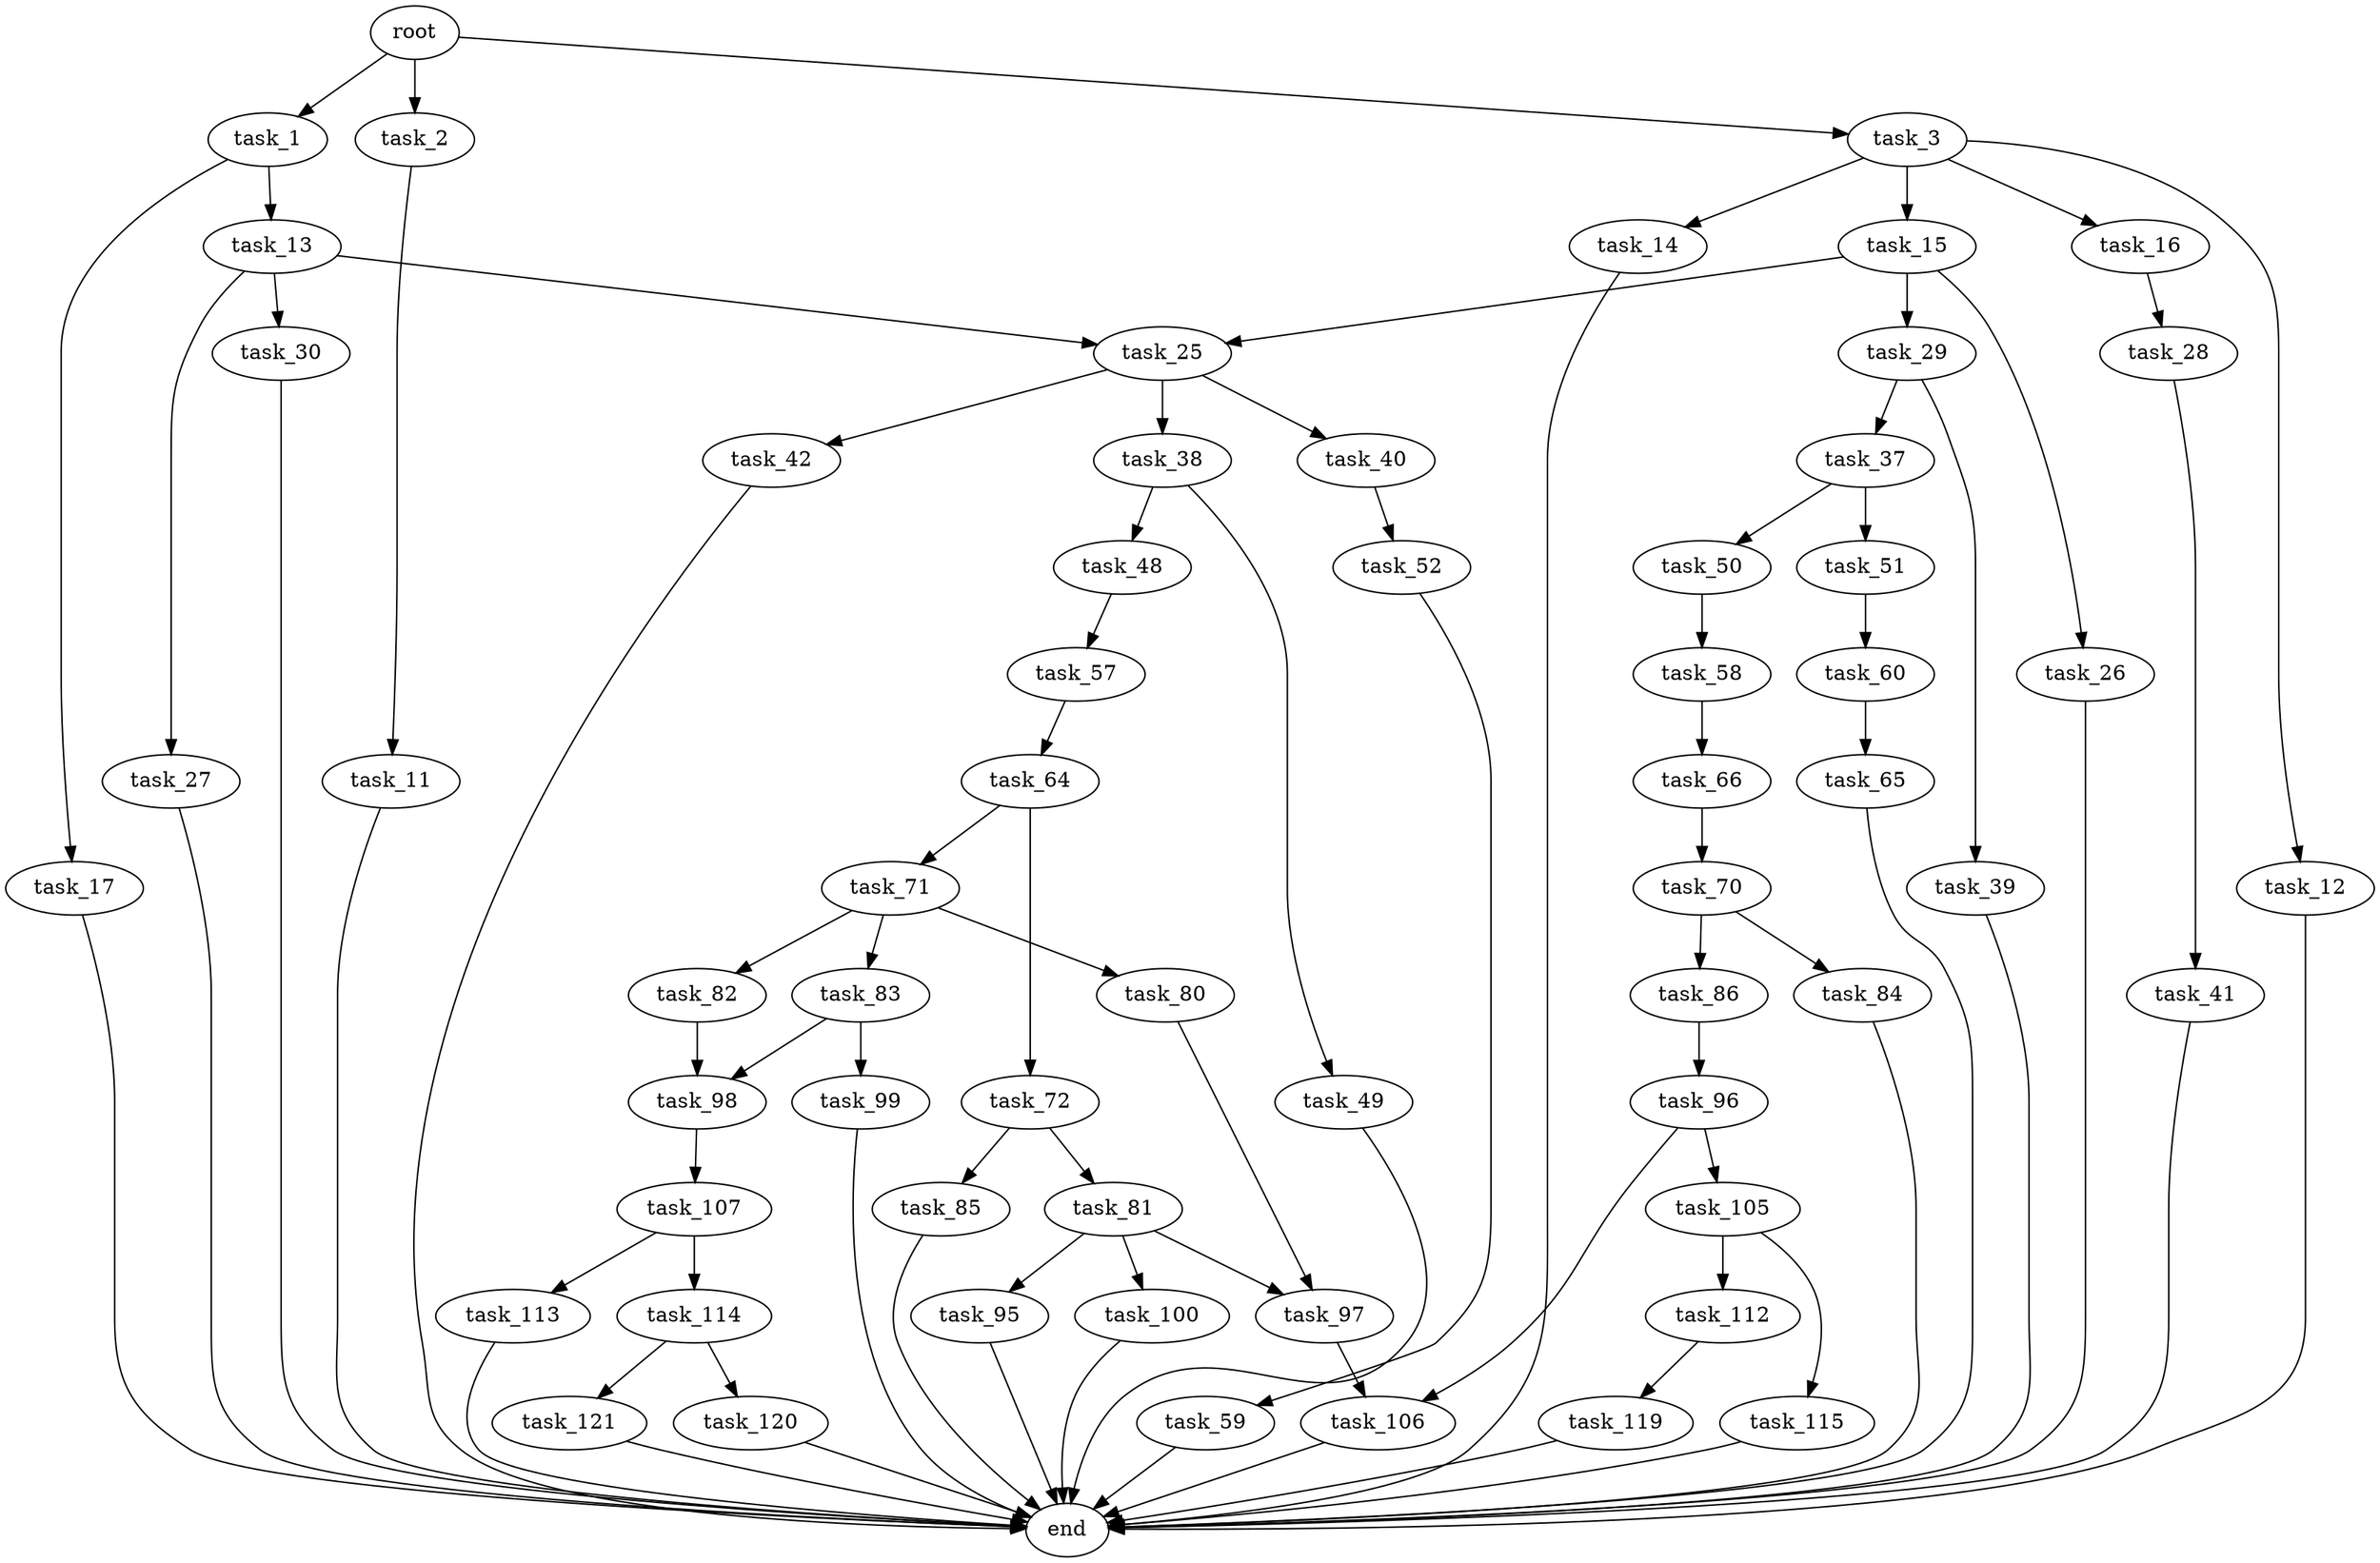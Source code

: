digraph G {
  root [size="0.000000"];
  task_1 [size="134217728000.000000"];
  task_2 [size="1012030282032.000000"];
  task_3 [size="3739406486.000000"];
  task_13 [size="68719476736.000000"];
  task_17 [size="704523554043.000000"];
  task_11 [size="17946812188.000000"];
  task_12 [size="68719476736.000000"];
  task_14 [size="16829994696.000000"];
  task_15 [size="85994498964.000000"];
  task_16 [size="191181281028.000000"];
  end [size="0.000000"];
  task_25 [size="6074660934.000000"];
  task_27 [size="782757789696.000000"];
  task_30 [size="13224365438.000000"];
  task_26 [size="963079999853.000000"];
  task_29 [size="416040567030.000000"];
  task_28 [size="782757789696.000000"];
  task_38 [size="8589934592.000000"];
  task_40 [size="127212646195.000000"];
  task_42 [size="558932012143.000000"];
  task_41 [size="231928233984.000000"];
  task_37 [size="12866106187.000000"];
  task_39 [size="549755813888.000000"];
  task_50 [size="834534220260.000000"];
  task_51 [size="22324759680.000000"];
  task_48 [size="265520313450.000000"];
  task_49 [size="231928233984.000000"];
  task_52 [size="272266086124.000000"];
  task_57 [size="30312463052.000000"];
  task_58 [size="3390962245.000000"];
  task_60 [size="75697829952.000000"];
  task_59 [size="61405335760.000000"];
  task_64 [size="123136352533.000000"];
  task_66 [size="368293445632.000000"];
  task_65 [size="10824174698.000000"];
  task_71 [size="75205968826.000000"];
  task_72 [size="16081242450.000000"];
  task_70 [size="28991029248.000000"];
  task_84 [size="231928233984.000000"];
  task_86 [size="1073741824000.000000"];
  task_80 [size="8589934592.000000"];
  task_82 [size="1073741824000.000000"];
  task_83 [size="1039167976887.000000"];
  task_81 [size="14818014222.000000"];
  task_85 [size="28991029248.000000"];
  task_97 [size="1212132274839.000000"];
  task_95 [size="6610897269.000000"];
  task_100 [size="231928233984.000000"];
  task_98 [size="523615822266.000000"];
  task_99 [size="30048578378.000000"];
  task_96 [size="549755813888.000000"];
  task_105 [size="5449271104.000000"];
  task_106 [size="78948046290.000000"];
  task_107 [size="8219109797.000000"];
  task_112 [size="177538783985.000000"];
  task_115 [size="2488478170.000000"];
  task_113 [size="46826176880.000000"];
  task_114 [size="24272826512.000000"];
  task_119 [size="3384958438.000000"];
  task_120 [size="34426788652.000000"];
  task_121 [size="368293445632.000000"];

  root -> task_1 [size="1.000000"];
  root -> task_2 [size="1.000000"];
  root -> task_3 [size="1.000000"];
  task_1 -> task_13 [size="209715200.000000"];
  task_1 -> task_17 [size="209715200.000000"];
  task_2 -> task_11 [size="838860800.000000"];
  task_3 -> task_12 [size="75497472.000000"];
  task_3 -> task_14 [size="75497472.000000"];
  task_3 -> task_15 [size="75497472.000000"];
  task_3 -> task_16 [size="75497472.000000"];
  task_13 -> task_25 [size="134217728.000000"];
  task_13 -> task_27 [size="134217728.000000"];
  task_13 -> task_30 [size="134217728.000000"];
  task_17 -> end [size="1.000000"];
  task_11 -> end [size="1.000000"];
  task_12 -> end [size="1.000000"];
  task_14 -> end [size="1.000000"];
  task_15 -> task_25 [size="134217728.000000"];
  task_15 -> task_26 [size="134217728.000000"];
  task_15 -> task_29 [size="134217728.000000"];
  task_16 -> task_28 [size="134217728.000000"];
  task_25 -> task_38 [size="209715200.000000"];
  task_25 -> task_40 [size="209715200.000000"];
  task_25 -> task_42 [size="209715200.000000"];
  task_27 -> end [size="1.000000"];
  task_30 -> end [size="1.000000"];
  task_26 -> end [size="1.000000"];
  task_29 -> task_37 [size="301989888.000000"];
  task_29 -> task_39 [size="301989888.000000"];
  task_28 -> task_41 [size="679477248.000000"];
  task_38 -> task_48 [size="33554432.000000"];
  task_38 -> task_49 [size="33554432.000000"];
  task_40 -> task_52 [size="301989888.000000"];
  task_42 -> end [size="1.000000"];
  task_41 -> end [size="1.000000"];
  task_37 -> task_50 [size="411041792.000000"];
  task_37 -> task_51 [size="411041792.000000"];
  task_39 -> end [size="1.000000"];
  task_50 -> task_58 [size="536870912.000000"];
  task_51 -> task_60 [size="411041792.000000"];
  task_48 -> task_57 [size="838860800.000000"];
  task_49 -> end [size="1.000000"];
  task_52 -> task_59 [size="209715200.000000"];
  task_57 -> task_64 [size="536870912.000000"];
  task_58 -> task_66 [size="301989888.000000"];
  task_60 -> task_65 [size="134217728.000000"];
  task_59 -> end [size="1.000000"];
  task_64 -> task_71 [size="301989888.000000"];
  task_64 -> task_72 [size="301989888.000000"];
  task_66 -> task_70 [size="411041792.000000"];
  task_65 -> end [size="1.000000"];
  task_71 -> task_80 [size="75497472.000000"];
  task_71 -> task_82 [size="75497472.000000"];
  task_71 -> task_83 [size="75497472.000000"];
  task_72 -> task_81 [size="301989888.000000"];
  task_72 -> task_85 [size="301989888.000000"];
  task_70 -> task_84 [size="75497472.000000"];
  task_70 -> task_86 [size="75497472.000000"];
  task_84 -> end [size="1.000000"];
  task_86 -> task_96 [size="838860800.000000"];
  task_80 -> task_97 [size="33554432.000000"];
  task_82 -> task_98 [size="838860800.000000"];
  task_83 -> task_98 [size="679477248.000000"];
  task_83 -> task_99 [size="679477248.000000"];
  task_81 -> task_95 [size="679477248.000000"];
  task_81 -> task_97 [size="679477248.000000"];
  task_81 -> task_100 [size="679477248.000000"];
  task_85 -> end [size="1.000000"];
  task_97 -> task_106 [size="838860800.000000"];
  task_95 -> end [size="1.000000"];
  task_100 -> end [size="1.000000"];
  task_98 -> task_107 [size="411041792.000000"];
  task_99 -> end [size="1.000000"];
  task_96 -> task_105 [size="536870912.000000"];
  task_96 -> task_106 [size="536870912.000000"];
  task_105 -> task_112 [size="536870912.000000"];
  task_105 -> task_115 [size="536870912.000000"];
  task_106 -> end [size="1.000000"];
  task_107 -> task_113 [size="209715200.000000"];
  task_107 -> task_114 [size="209715200.000000"];
  task_112 -> task_119 [size="411041792.000000"];
  task_115 -> end [size="1.000000"];
  task_113 -> end [size="1.000000"];
  task_114 -> task_120 [size="536870912.000000"];
  task_114 -> task_121 [size="536870912.000000"];
  task_119 -> end [size="1.000000"];
  task_120 -> end [size="1.000000"];
  task_121 -> end [size="1.000000"];
}
